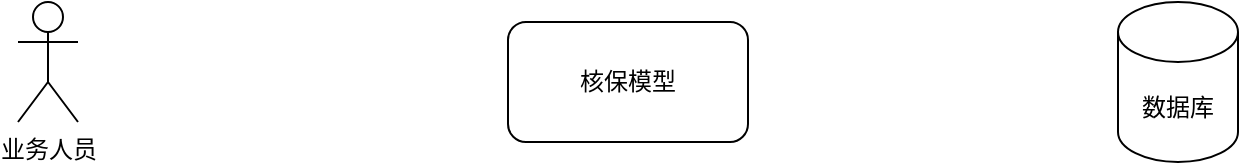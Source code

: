<mxfile version="21.8.2" type="github">
  <diagram name="Page-1" id="D61PyfcK58h0UPg5Ae6O">
    <mxGraphModel dx="2074" dy="2250" grid="1" gridSize="10" guides="1" tooltips="1" connect="1" arrows="1" fold="1" page="1" pageScale="1" pageWidth="850" pageHeight="1100" math="0" shadow="0">
      <root>
        <mxCell id="0" />
        <mxCell id="1" parent="0" />
        <mxCell id="CutPcQzICrdOBgq3EssP-1" value="业务人员" style="shape=umlActor;verticalLabelPosition=bottom;verticalAlign=top;html=1;outlineConnect=0;" vertex="1" parent="1">
          <mxGeometry x="60" y="-970" width="30" height="60" as="geometry" />
        </mxCell>
        <mxCell id="CutPcQzICrdOBgq3EssP-2" value="核保模型" style="rounded=1;whiteSpace=wrap;html=1;" vertex="1" parent="1">
          <mxGeometry x="305" y="-960" width="120" height="60" as="geometry" />
        </mxCell>
        <mxCell id="CutPcQzICrdOBgq3EssP-3" value="数据库" style="shape=cylinder3;whiteSpace=wrap;html=1;boundedLbl=1;backgroundOutline=1;size=15;" vertex="1" parent="1">
          <mxGeometry x="610" y="-970" width="60" height="80" as="geometry" />
        </mxCell>
      </root>
    </mxGraphModel>
  </diagram>
</mxfile>
